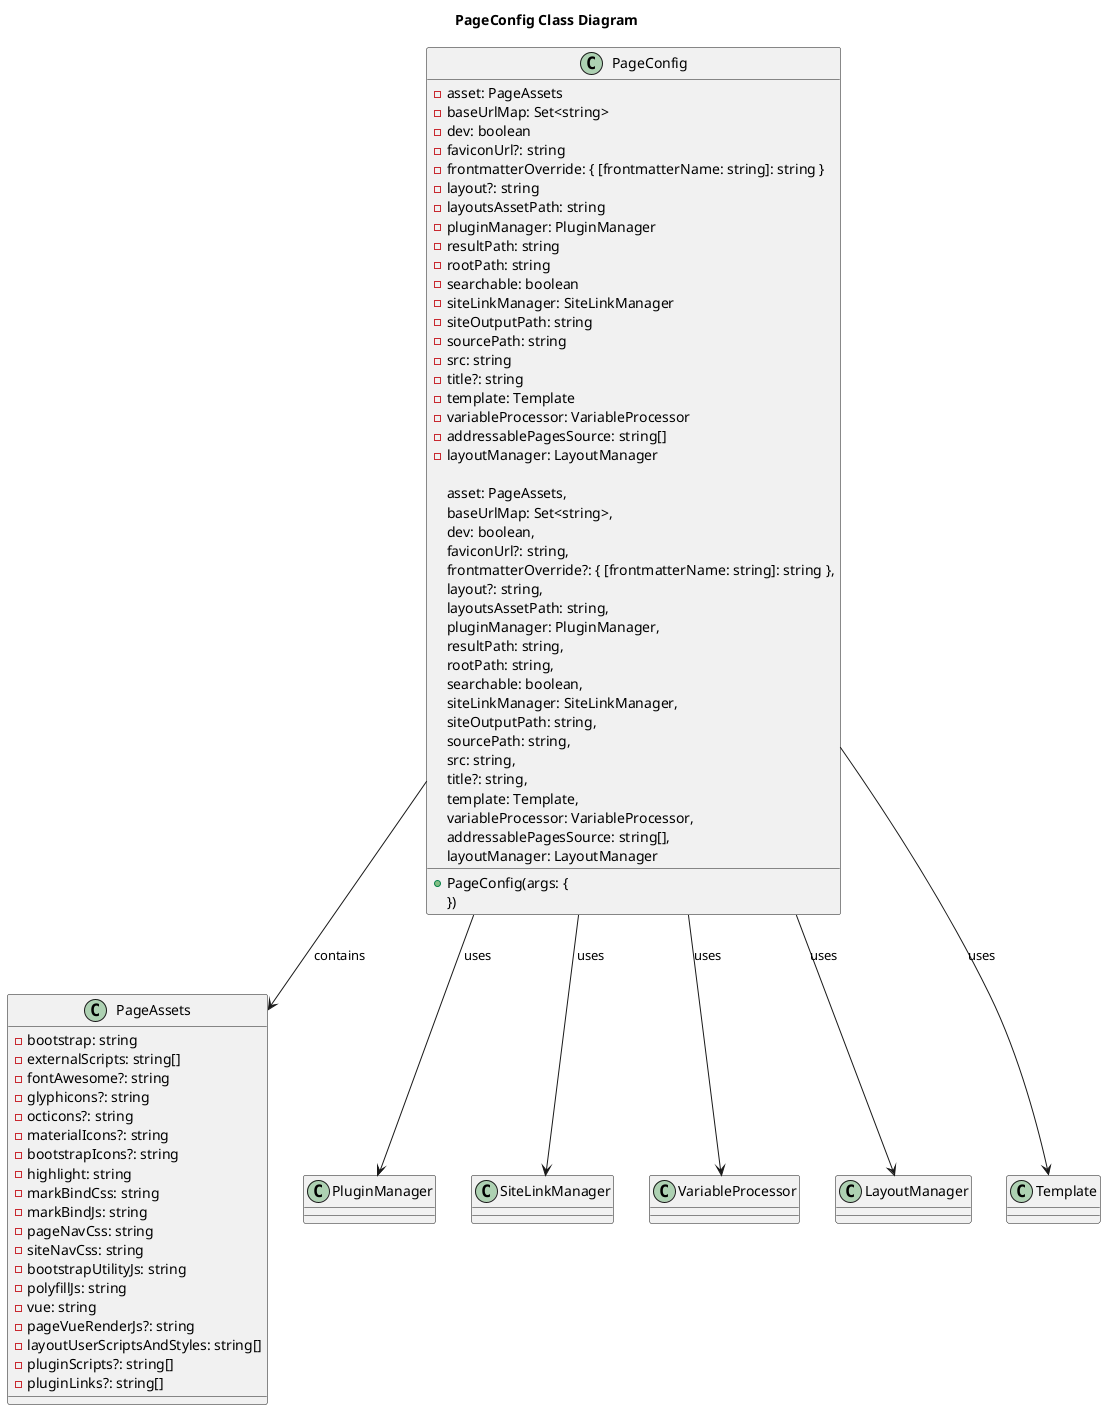 @startuml
title PageConfig Class Diagram

class PageConfig {
  - asset: PageAssets
  - baseUrlMap: Set<string>
  - dev: boolean
  - faviconUrl?: string
  - frontmatterOverride: { [frontmatterName: string]: string }
  - layout?: string
  - layoutsAssetPath: string
  - pluginManager: PluginManager
  - resultPath: string
  - rootPath: string
  - searchable: boolean
  - siteLinkManager: SiteLinkManager
  - siteOutputPath: string
  - sourcePath: string
  - src: string
  - title?: string
  - template: Template
  - variableProcessor: VariableProcessor
  - addressablePagesSource: string[]
  - layoutManager: LayoutManager

  + PageConfig(args: {
      asset: PageAssets,
      baseUrlMap: Set<string>,
      dev: boolean,
      faviconUrl?: string,
      frontmatterOverride?: { [frontmatterName: string]: string },
      layout?: string,
      layoutsAssetPath: string,
      pluginManager: PluginManager,
      resultPath: string,
      rootPath: string,
      searchable: boolean,
      siteLinkManager: SiteLinkManager,
      siteOutputPath: string,
      sourcePath: string,
      src: string,
      title?: string,
      template: Template,
      variableProcessor: VariableProcessor,
      addressablePagesSource: string[],
      layoutManager: LayoutManager
    })
}

class PageAssets {
  - bootstrap: string
  - externalScripts: string[]
  - fontAwesome?: string
  - glyphicons?: string
  - octicons?: string
  - materialIcons?: string
  - bootstrapIcons?: string
  - highlight: string
  - markBindCss: string
  - markBindJs: string
  - pageNavCss: string
  - siteNavCss: string
  - bootstrapUtilityJs: string
  - polyfillJs: string
  - vue: string
  - pageVueRenderJs?: string
  - layoutUserScriptsAndStyles: string[]
  - pluginScripts?: string[]
  - pluginLinks?: string[]
}

PageConfig --> PageAssets : contains
PageConfig --> PluginManager : uses
PageConfig --> SiteLinkManager : uses
PageConfig --> VariableProcessor : uses
PageConfig --> LayoutManager : uses
PageConfig --> Template : uses

@enduml


